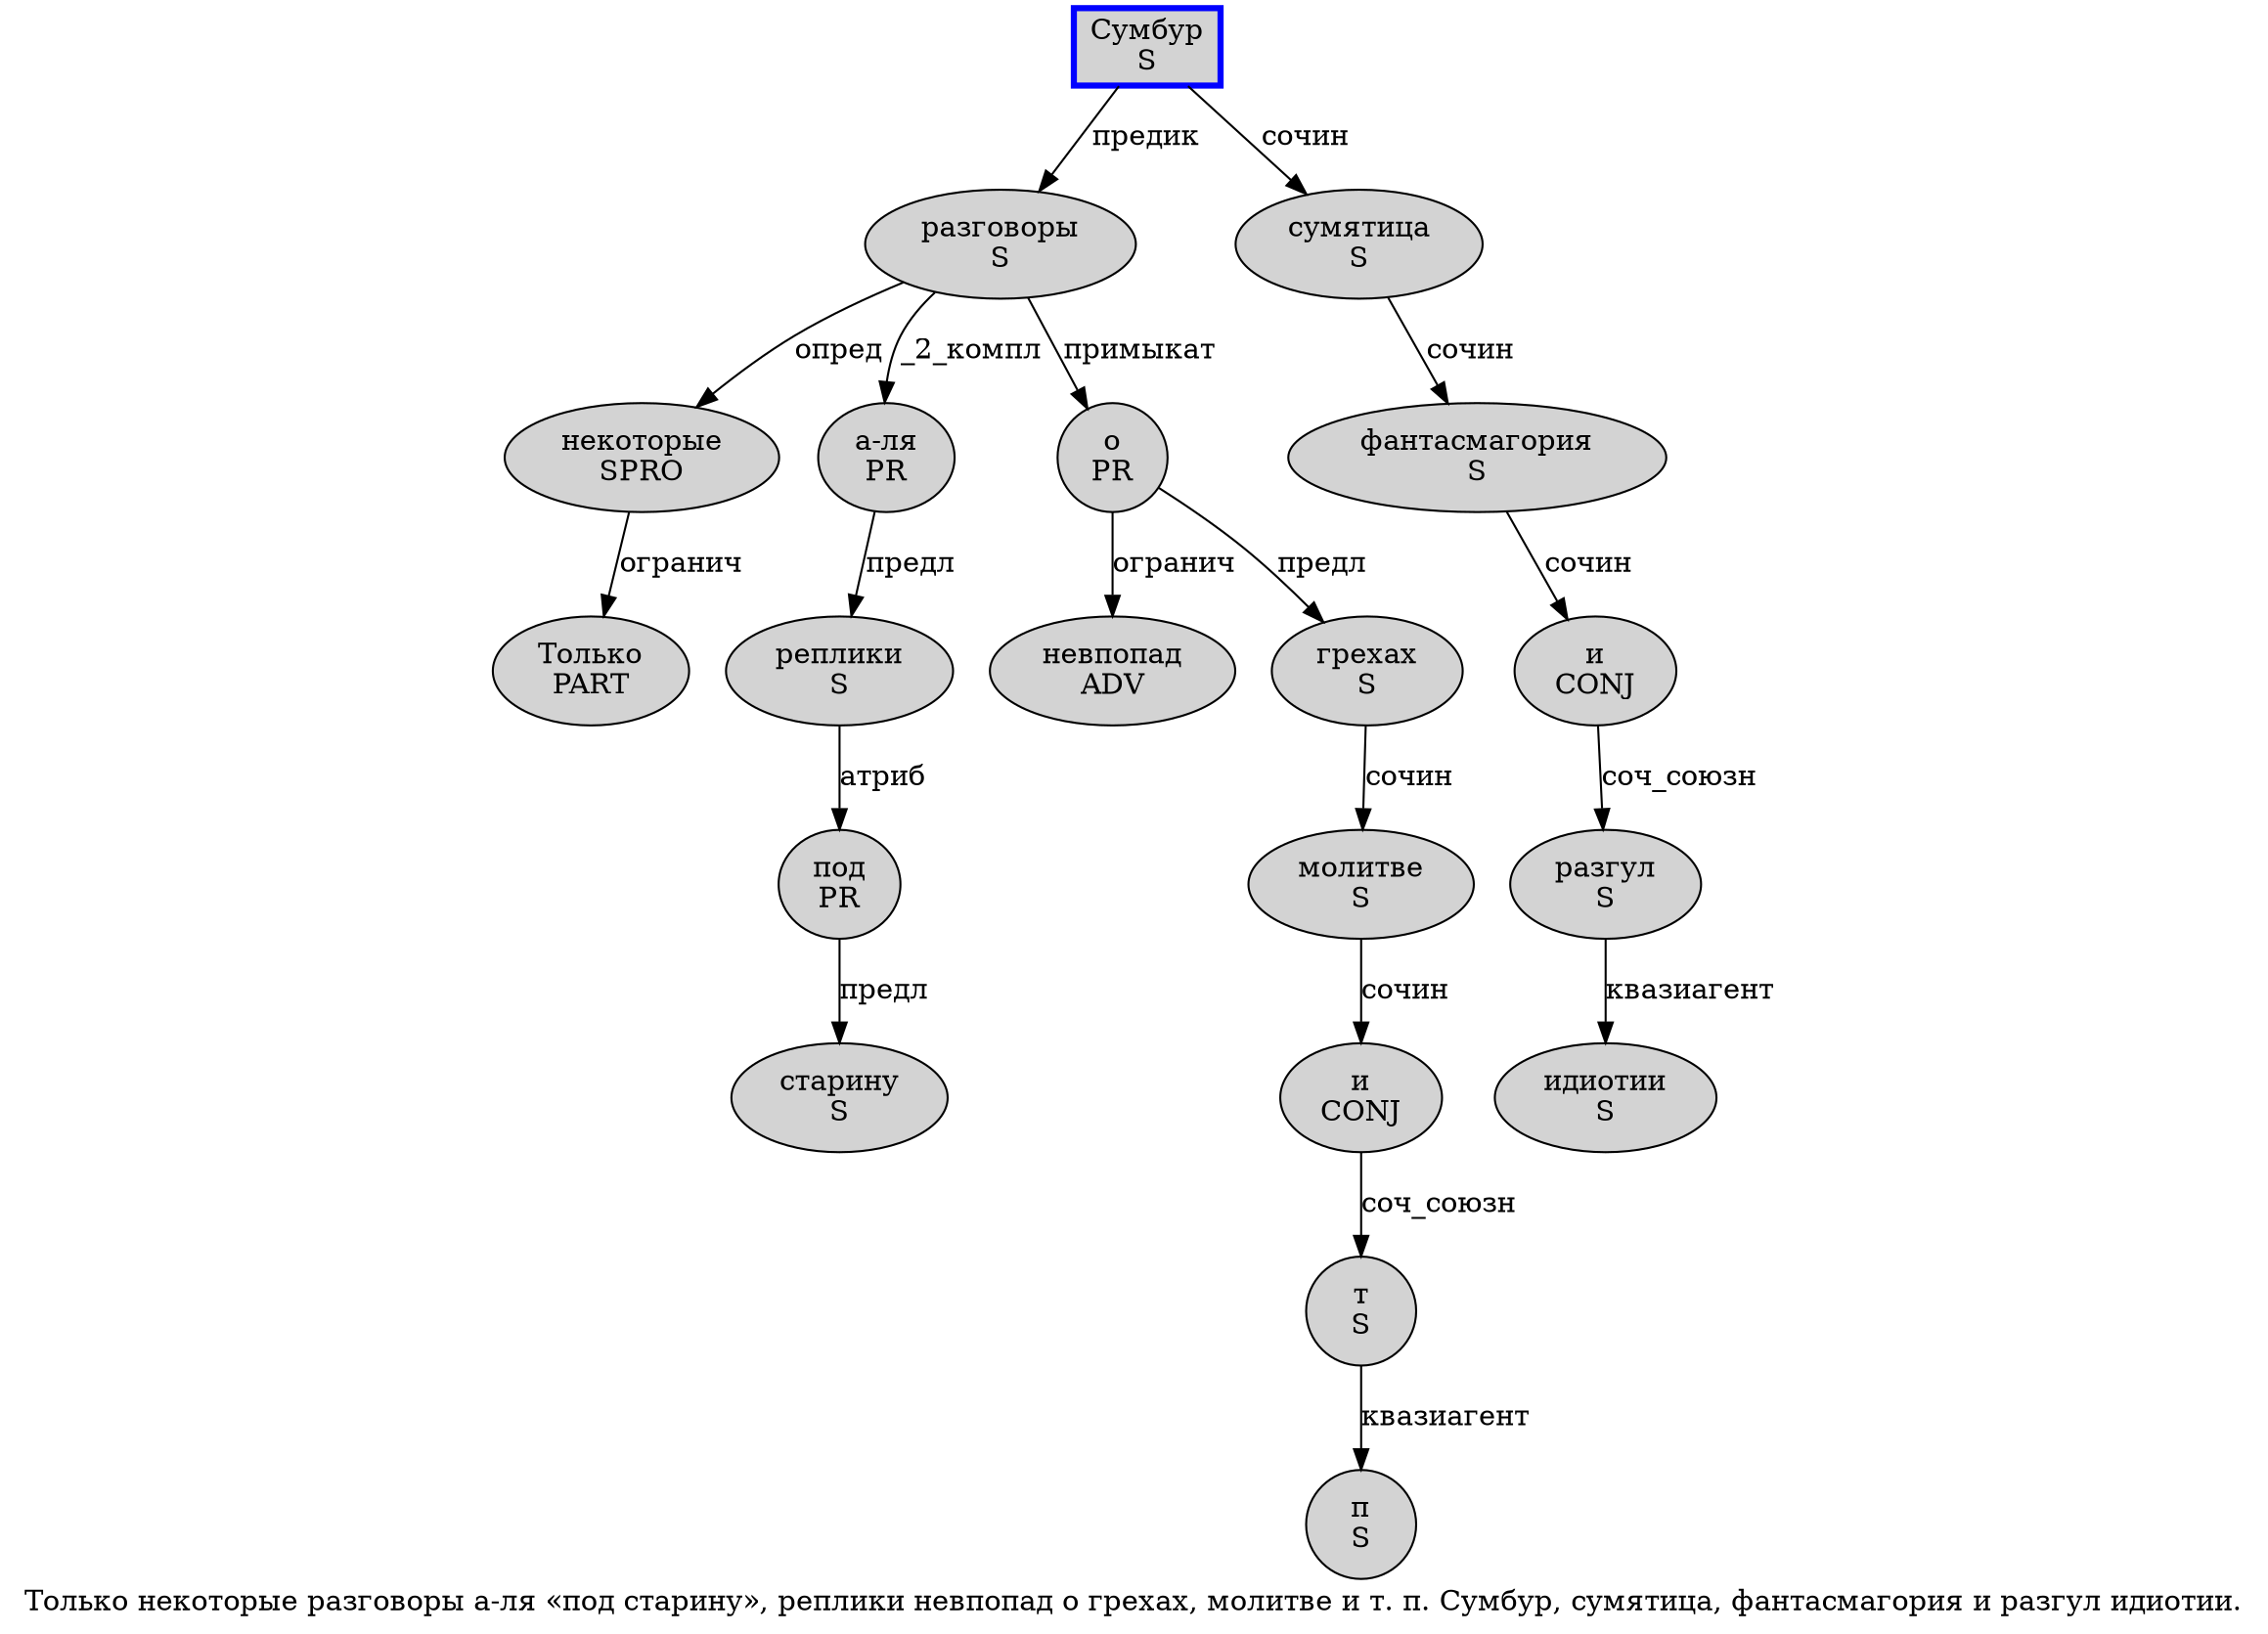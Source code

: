 digraph SENTENCE_2549 {
	graph [label="Только некоторые разговоры а-ля «под старину», реплики невпопад о грехах, молитве и т. п. Сумбур, сумятица, фантасмагория и разгул идиотии."]
	node [style=filled]
		0 [label="Только
PART" color="" fillcolor=lightgray penwidth=1 shape=ellipse]
		1 [label="некоторые
SPRO" color="" fillcolor=lightgray penwidth=1 shape=ellipse]
		2 [label="разговоры
S" color="" fillcolor=lightgray penwidth=1 shape=ellipse]
		3 [label="а-ля
PR" color="" fillcolor=lightgray penwidth=1 shape=ellipse]
		5 [label="под
PR" color="" fillcolor=lightgray penwidth=1 shape=ellipse]
		6 [label="старину
S" color="" fillcolor=lightgray penwidth=1 shape=ellipse]
		9 [label="реплики
S" color="" fillcolor=lightgray penwidth=1 shape=ellipse]
		10 [label="невпопад
ADV" color="" fillcolor=lightgray penwidth=1 shape=ellipse]
		11 [label="о
PR" color="" fillcolor=lightgray penwidth=1 shape=ellipse]
		12 [label="грехах
S" color="" fillcolor=lightgray penwidth=1 shape=ellipse]
		14 [label="молитве
S" color="" fillcolor=lightgray penwidth=1 shape=ellipse]
		15 [label="и
CONJ" color="" fillcolor=lightgray penwidth=1 shape=ellipse]
		16 [label="т
S" color="" fillcolor=lightgray penwidth=1 shape=ellipse]
		18 [label="п
S" color="" fillcolor=lightgray penwidth=1 shape=ellipse]
		20 [label="Сумбур
S" color=blue fillcolor=lightgray penwidth=3 shape=box]
		22 [label="сумятица
S" color="" fillcolor=lightgray penwidth=1 shape=ellipse]
		24 [label="фантасмагория
S" color="" fillcolor=lightgray penwidth=1 shape=ellipse]
		25 [label="и
CONJ" color="" fillcolor=lightgray penwidth=1 shape=ellipse]
		26 [label="разгул
S" color="" fillcolor=lightgray penwidth=1 shape=ellipse]
		27 [label="идиотии
S" color="" fillcolor=lightgray penwidth=1 shape=ellipse]
			3 -> 9 [label="предл"]
			24 -> 25 [label="сочин"]
			9 -> 5 [label="атриб"]
			22 -> 24 [label="сочин"]
			2 -> 1 [label="опред"]
			2 -> 3 [label="_2_компл"]
			2 -> 11 [label="примыкат"]
			11 -> 10 [label="огранич"]
			11 -> 12 [label="предл"]
			15 -> 16 [label="соч_союзн"]
			1 -> 0 [label="огранич"]
			12 -> 14 [label="сочин"]
			16 -> 18 [label="квазиагент"]
			26 -> 27 [label="квазиагент"]
			14 -> 15 [label="сочин"]
			5 -> 6 [label="предл"]
			20 -> 2 [label="предик"]
			20 -> 22 [label="сочин"]
			25 -> 26 [label="соч_союзн"]
}